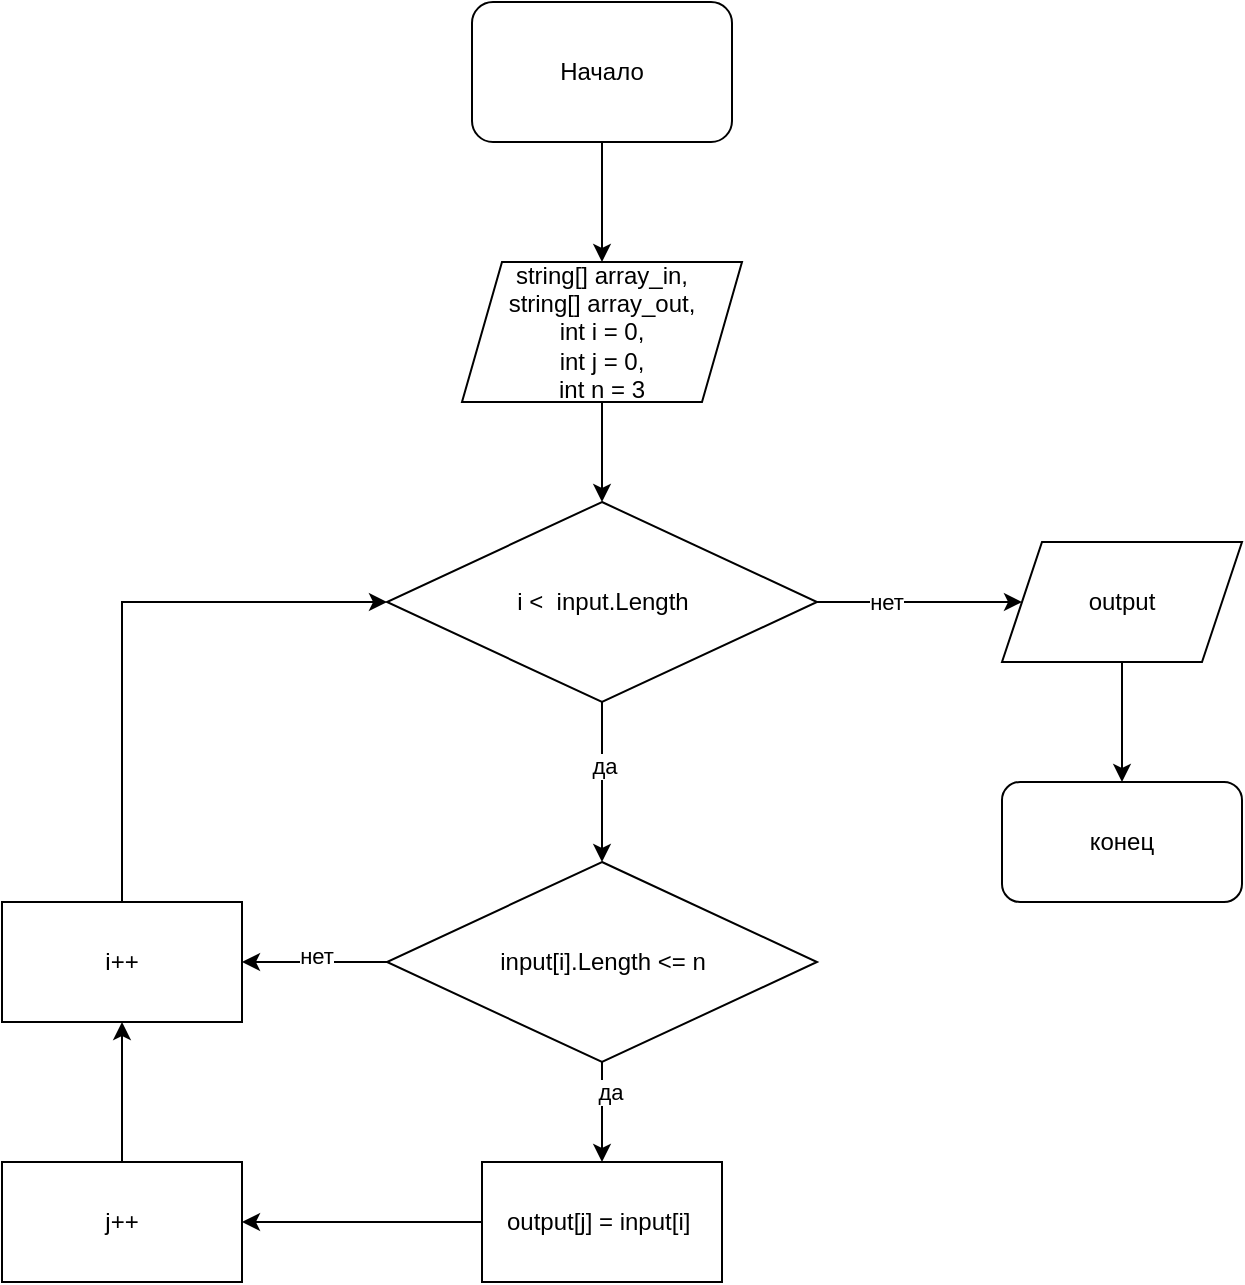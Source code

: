 <mxfile version="20.6.2" type="google"><diagram id="LEf6J-FeJkxTXdo-atOH" name="Страница 1"><mxGraphModel grid="1" page="1" gridSize="10" guides="1" tooltips="1" connect="1" arrows="1" fold="1" pageScale="1" pageWidth="827" pageHeight="1169" math="0" shadow="0"><root><mxCell id="0"/><mxCell id="1" parent="0"/><mxCell id="445VthIK2bIVHaff_OcQ-1" value="Начало" style="rounded=1;whiteSpace=wrap;html=1;" vertex="1" parent="1"><mxGeometry x="325" y="720" width="130" height="70" as="geometry"/></mxCell><mxCell id="445VthIK2bIVHaff_OcQ-2" value="string[] array_in,&lt;br&gt;string[] array_out,&lt;br&gt;int i = 0,&lt;br&gt;int j = 0,&lt;br&gt;int n = 3" style="shape=parallelogram;perimeter=parallelogramPerimeter;whiteSpace=wrap;html=1;fixedSize=1;" vertex="1" parent="1"><mxGeometry x="320" y="850" width="140" height="70" as="geometry"/></mxCell><mxCell id="445VthIK2bIVHaff_OcQ-3" value="" style="edgeStyle=orthogonalEdgeStyle;rounded=0;orthogonalLoop=1;jettySize=auto;html=1;" edge="1" parent="1" source="445VthIK2bIVHaff_OcQ-7" target="445VthIK2bIVHaff_OcQ-9"><mxGeometry relative="1" as="geometry"/></mxCell><mxCell id="445VthIK2bIVHaff_OcQ-4" value="нет" style="edgeLabel;html=1;align=center;verticalAlign=middle;resizable=0;points=[];" connectable="0" vertex="1" parent="445VthIK2bIVHaff_OcQ-3"><mxGeometry x="-0.327" relative="1" as="geometry"><mxPoint as="offset"/></mxGeometry></mxCell><mxCell id="445VthIK2bIVHaff_OcQ-5" value="" style="edgeStyle=orthogonalEdgeStyle;rounded=0;orthogonalLoop=1;jettySize=auto;html=1;" edge="1" parent="1" source="445VthIK2bIVHaff_OcQ-7" target="445VthIK2bIVHaff_OcQ-17"><mxGeometry relative="1" as="geometry"/></mxCell><mxCell id="445VthIK2bIVHaff_OcQ-6" value="да" style="edgeLabel;html=1;align=center;verticalAlign=middle;resizable=0;points=[];" connectable="0" vertex="1" parent="445VthIK2bIVHaff_OcQ-5"><mxGeometry x="-0.2" y="1" relative="1" as="geometry"><mxPoint as="offset"/></mxGeometry></mxCell><mxCell id="445VthIK2bIVHaff_OcQ-7" value="i &amp;lt; &amp;nbsp;input.Length" style="rhombus;whiteSpace=wrap;html=1;" vertex="1" parent="1"><mxGeometry x="282.5" y="970" width="215" height="100" as="geometry"/></mxCell><mxCell id="445VthIK2bIVHaff_OcQ-8" value="" style="edgeStyle=orthogonalEdgeStyle;rounded=0;orthogonalLoop=1;jettySize=auto;html=1;" edge="1" parent="1" source="445VthIK2bIVHaff_OcQ-9" target="445VthIK2bIVHaff_OcQ-10"><mxGeometry relative="1" as="geometry"/></mxCell><mxCell id="445VthIK2bIVHaff_OcQ-9" value="output" style="shape=parallelogram;perimeter=parallelogramPerimeter;whiteSpace=wrap;html=1;fixedSize=1;" vertex="1" parent="1"><mxGeometry x="590" y="990" width="120" height="60" as="geometry"/></mxCell><mxCell id="445VthIK2bIVHaff_OcQ-10" value="конец" style="rounded=1;whiteSpace=wrap;html=1;" vertex="1" parent="1"><mxGeometry x="590" y="1110" width="120" height="60" as="geometry"/></mxCell><mxCell id="445VthIK2bIVHaff_OcQ-11" value="" style="endArrow=classic;html=1;rounded=0;exitX=0.5;exitY=1;exitDx=0;exitDy=0;entryX=0.5;entryY=0;entryDx=0;entryDy=0;" edge="1" parent="1" source="445VthIK2bIVHaff_OcQ-1" target="445VthIK2bIVHaff_OcQ-2"><mxGeometry width="50" height="50" relative="1" as="geometry"><mxPoint x="440" y="1090" as="sourcePoint"/><mxPoint x="490" y="1040" as="targetPoint"/></mxGeometry></mxCell><mxCell id="445VthIK2bIVHaff_OcQ-12" value="" style="endArrow=classic;html=1;rounded=0;exitX=0.5;exitY=1;exitDx=0;exitDy=0;entryX=0.5;entryY=0;entryDx=0;entryDy=0;" edge="1" parent="1" source="445VthIK2bIVHaff_OcQ-2" target="445VthIK2bIVHaff_OcQ-7"><mxGeometry width="50" height="50" relative="1" as="geometry"><mxPoint x="440" y="1090" as="sourcePoint"/><mxPoint x="490" y="1040" as="targetPoint"/></mxGeometry></mxCell><mxCell id="445VthIK2bIVHaff_OcQ-13" value="" style="edgeStyle=orthogonalEdgeStyle;rounded=0;orthogonalLoop=1;jettySize=auto;html=1;" edge="1" parent="1" source="445VthIK2bIVHaff_OcQ-17" target="445VthIK2bIVHaff_OcQ-18"><mxGeometry relative="1" as="geometry"/></mxCell><mxCell id="445VthIK2bIVHaff_OcQ-14" value="да" style="edgeLabel;html=1;align=center;verticalAlign=middle;resizable=0;points=[];" connectable="0" vertex="1" parent="445VthIK2bIVHaff_OcQ-13"><mxGeometry x="-0.4" y="4" relative="1" as="geometry"><mxPoint as="offset"/></mxGeometry></mxCell><mxCell id="445VthIK2bIVHaff_OcQ-15" value="" style="edgeStyle=orthogonalEdgeStyle;rounded=0;orthogonalLoop=1;jettySize=auto;html=1;" edge="1" parent="1" source="445VthIK2bIVHaff_OcQ-17" target="445VthIK2bIVHaff_OcQ-19"><mxGeometry relative="1" as="geometry"/></mxCell><mxCell id="445VthIK2bIVHaff_OcQ-16" value="нет" style="edgeLabel;html=1;align=center;verticalAlign=middle;resizable=0;points=[];" connectable="0" vertex="1" parent="445VthIK2bIVHaff_OcQ-15"><mxGeometry x="-0.021" y="-3" relative="1" as="geometry"><mxPoint as="offset"/></mxGeometry></mxCell><mxCell id="445VthIK2bIVHaff_OcQ-17" value="input[i].Length &amp;lt;= n" style="rhombus;whiteSpace=wrap;html=1;" vertex="1" parent="1"><mxGeometry x="282.5" y="1150" width="215" height="100" as="geometry"/></mxCell><mxCell id="445VthIK2bIVHaff_OcQ-18" value="output[j] = input[i]&amp;nbsp;" style="whiteSpace=wrap;html=1;" vertex="1" parent="1"><mxGeometry x="330" y="1300" width="120" height="60" as="geometry"/></mxCell><mxCell id="445VthIK2bIVHaff_OcQ-19" value="i++" style="whiteSpace=wrap;html=1;" vertex="1" parent="1"><mxGeometry x="90" y="1170" width="120" height="60" as="geometry"/></mxCell><mxCell id="445VthIK2bIVHaff_OcQ-20" value="" style="endArrow=classic;html=1;rounded=0;exitX=0.5;exitY=0;exitDx=0;exitDy=0;entryX=0;entryY=0.5;entryDx=0;entryDy=0;edgeStyle=orthogonalEdgeStyle;" edge="1" parent="1" source="445VthIK2bIVHaff_OcQ-19" target="445VthIK2bIVHaff_OcQ-7"><mxGeometry width="50" height="50" relative="1" as="geometry"><mxPoint x="440" y="1110" as="sourcePoint"/><mxPoint x="490" y="1060" as="targetPoint"/></mxGeometry></mxCell><mxCell id="445VthIK2bIVHaff_OcQ-21" value="j++" style="rounded=0;whiteSpace=wrap;html=1;" vertex="1" parent="1"><mxGeometry x="90" y="1300" width="120" height="60" as="geometry"/></mxCell><mxCell id="445VthIK2bIVHaff_OcQ-22" value="" style="endArrow=classic;html=1;rounded=0;exitX=0;exitY=0.5;exitDx=0;exitDy=0;entryX=1;entryY=0.5;entryDx=0;entryDy=0;" edge="1" parent="1" source="445VthIK2bIVHaff_OcQ-18" target="445VthIK2bIVHaff_OcQ-21"><mxGeometry width="50" height="50" relative="1" as="geometry"><mxPoint x="480" y="1110" as="sourcePoint"/><mxPoint x="530" y="1060" as="targetPoint"/></mxGeometry></mxCell><mxCell id="445VthIK2bIVHaff_OcQ-23" value="" style="endArrow=classic;html=1;rounded=0;exitX=0.5;exitY=0;exitDx=0;exitDy=0;entryX=0.5;entryY=1;entryDx=0;entryDy=0;" edge="1" parent="1" source="445VthIK2bIVHaff_OcQ-21" target="445VthIK2bIVHaff_OcQ-19"><mxGeometry width="50" height="50" relative="1" as="geometry"><mxPoint x="480" y="1110" as="sourcePoint"/><mxPoint x="530" y="1060" as="targetPoint"/></mxGeometry></mxCell></root></mxGraphModel></diagram></mxfile>